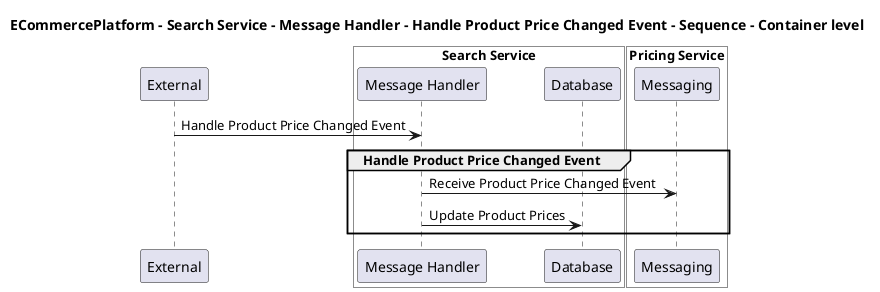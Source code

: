 @startuml

title ECommercePlatform - Search Service - Message Handler - Handle Product Price Changed Event - Sequence - Container level

participant "External" as C4InterFlow.SoftwareSystems.ExternalSystem

box "Search Service" #White
    participant "Message Handler" as ECommercePlatform.SoftwareSystems.SearchService.Containers.MessageHandler
    participant "Database" as ECommercePlatform.SoftwareSystems.SearchService.Containers.Database
end box


box "Pricing Service" #White
    participant "Messaging" as ECommercePlatform.SoftwareSystems.PricingService.Containers.Messaging
end box


C4InterFlow.SoftwareSystems.ExternalSystem -> ECommercePlatform.SoftwareSystems.SearchService.Containers.MessageHandler : Handle Product Price Changed Event
group Handle Product Price Changed Event
ECommercePlatform.SoftwareSystems.SearchService.Containers.MessageHandler -> ECommercePlatform.SoftwareSystems.PricingService.Containers.Messaging : Receive Product Price Changed Event
ECommercePlatform.SoftwareSystems.SearchService.Containers.MessageHandler -> ECommercePlatform.SoftwareSystems.SearchService.Containers.Database : Update Product Prices
end


@enduml
